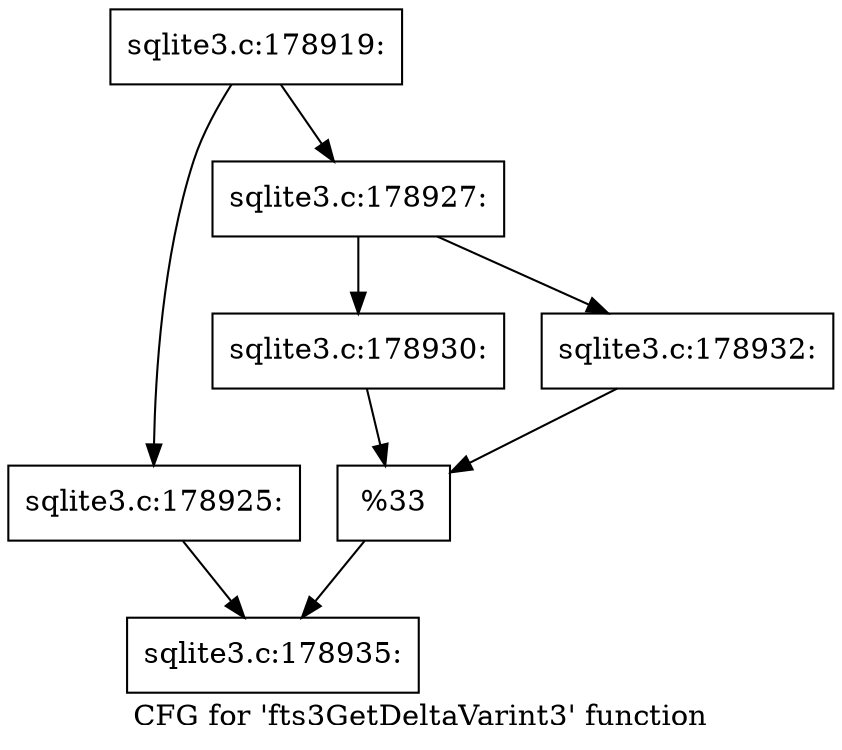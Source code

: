 digraph "CFG for 'fts3GetDeltaVarint3' function" {
	label="CFG for 'fts3GetDeltaVarint3' function";

	Node0x55c0faef3850 [shape=record,label="{sqlite3.c:178919:}"];
	Node0x55c0faef3850 -> Node0x55c0faf00d10;
	Node0x55c0faef3850 -> Node0x55c0faf00db0;
	Node0x55c0faf00d10 [shape=record,label="{sqlite3.c:178925:}"];
	Node0x55c0faf00d10 -> Node0x55c0faf00d60;
	Node0x55c0faf00db0 [shape=record,label="{sqlite3.c:178927:}"];
	Node0x55c0faf00db0 -> Node0x55c0faf01d10;
	Node0x55c0faf00db0 -> Node0x55c0faf01db0;
	Node0x55c0faf01d10 [shape=record,label="{sqlite3.c:178930:}"];
	Node0x55c0faf01d10 -> Node0x55c0faf01d60;
	Node0x55c0faf01db0 [shape=record,label="{sqlite3.c:178932:}"];
	Node0x55c0faf01db0 -> Node0x55c0faf01d60;
	Node0x55c0faf01d60 [shape=record,label="{%33}"];
	Node0x55c0faf01d60 -> Node0x55c0faf00d60;
	Node0x55c0faf00d60 [shape=record,label="{sqlite3.c:178935:}"];
}
